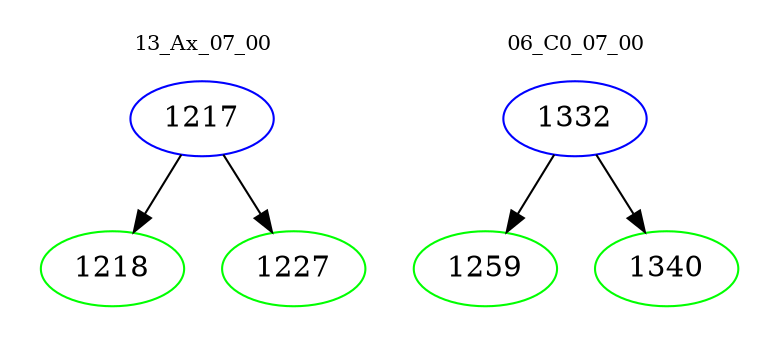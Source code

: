 digraph{
subgraph cluster_0 {
color = white
label = "13_Ax_07_00";
fontsize=10;
T0_1217 [label="1217", color="blue"]
T0_1217 -> T0_1218 [color="black"]
T0_1218 [label="1218", color="green"]
T0_1217 -> T0_1227 [color="black"]
T0_1227 [label="1227", color="green"]
}
subgraph cluster_1 {
color = white
label = "06_C0_07_00";
fontsize=10;
T1_1332 [label="1332", color="blue"]
T1_1332 -> T1_1259 [color="black"]
T1_1259 [label="1259", color="green"]
T1_1332 -> T1_1340 [color="black"]
T1_1340 [label="1340", color="green"]
}
}
